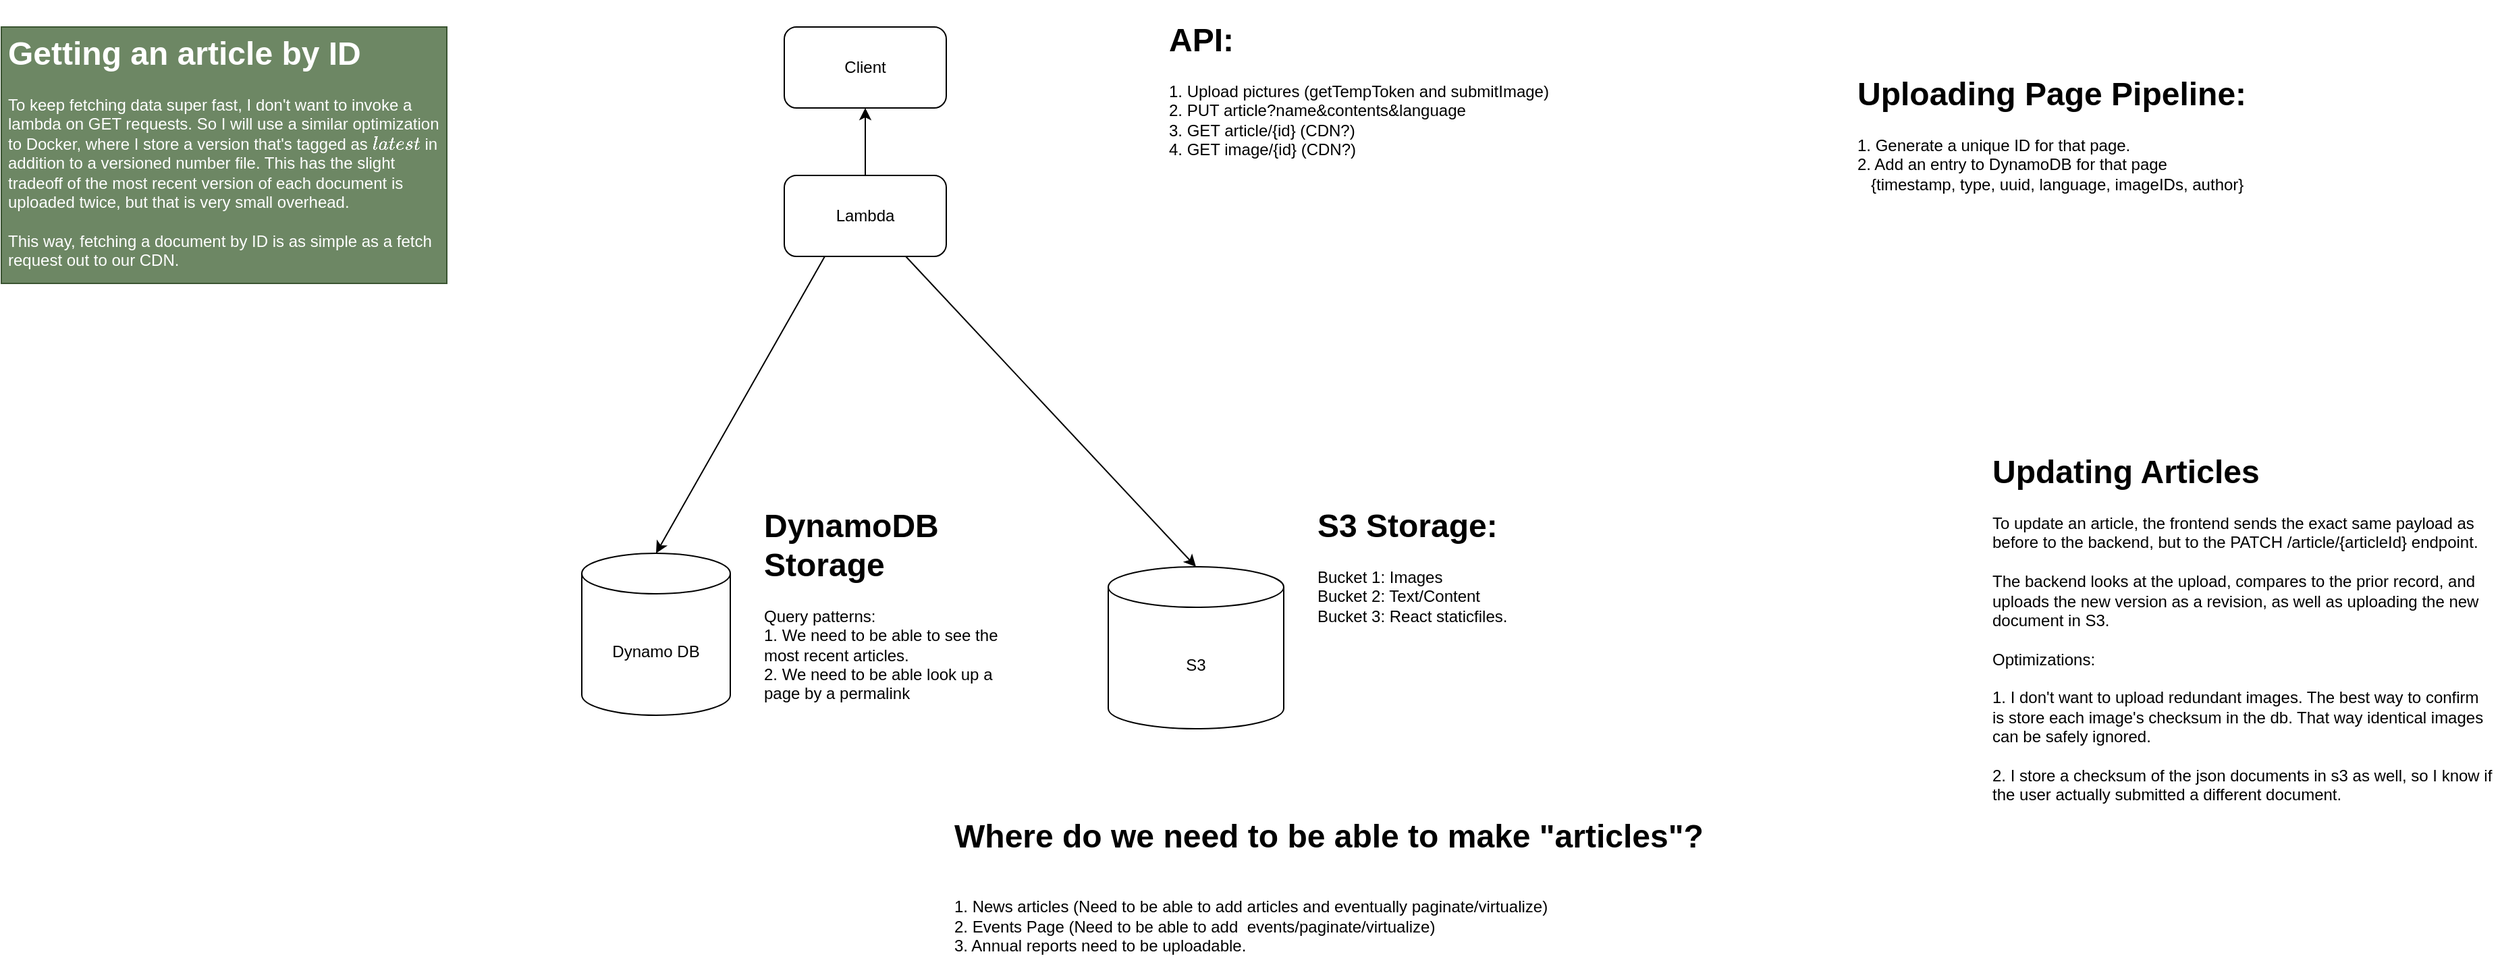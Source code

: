 <mxfile>
    <diagram id="wVsHaVX-7PHN6zivDN5-" name="Page-1">
        <mxGraphModel dx="2220" dy="826" grid="1" gridSize="10" guides="1" tooltips="1" connect="1" arrows="1" fold="1" page="1" pageScale="1" pageWidth="850" pageHeight="1100" math="0" shadow="0">
            <root>
                <mxCell id="0"/>
                <mxCell id="1" parent="0"/>
                <mxCell id="2" value="Client" style="rounded=1;whiteSpace=wrap;html=1;" parent="1" vertex="1">
                    <mxGeometry x="220" y="80" width="120" height="60" as="geometry"/>
                </mxCell>
                <mxCell id="3" value="S3" style="shape=cylinder3;whiteSpace=wrap;html=1;boundedLbl=1;backgroundOutline=1;size=15;" parent="1" vertex="1">
                    <mxGeometry x="460" y="480" width="130" height="120" as="geometry"/>
                </mxCell>
                <mxCell id="4" value="Dynamo DB" style="shape=cylinder3;whiteSpace=wrap;html=1;boundedLbl=1;backgroundOutline=1;size=15;" parent="1" vertex="1">
                    <mxGeometry x="70" y="470" width="110" height="120" as="geometry"/>
                </mxCell>
                <mxCell id="13" style="edgeStyle=none;html=1;exitX=0.5;exitY=0;exitDx=0;exitDy=0;entryX=0.5;entryY=1;entryDx=0;entryDy=0;" parent="1" source="5" target="2" edge="1">
                    <mxGeometry relative="1" as="geometry"/>
                </mxCell>
                <mxCell id="14" style="edgeStyle=none;html=1;exitX=0.25;exitY=1;exitDx=0;exitDy=0;entryX=0.5;entryY=0;entryDx=0;entryDy=0;entryPerimeter=0;" parent="1" source="5" target="4" edge="1">
                    <mxGeometry relative="1" as="geometry"/>
                </mxCell>
                <mxCell id="15" style="edgeStyle=none;html=1;exitX=0.75;exitY=1;exitDx=0;exitDy=0;entryX=0.5;entryY=0;entryDx=0;entryDy=0;entryPerimeter=0;" parent="1" source="5" target="3" edge="1">
                    <mxGeometry relative="1" as="geometry"/>
                </mxCell>
                <mxCell id="5" value="Lambda" style="rounded=1;whiteSpace=wrap;html=1;" parent="1" vertex="1">
                    <mxGeometry x="220" y="190" width="120" height="60" as="geometry"/>
                </mxCell>
                <mxCell id="7" value="&lt;h1&gt;API:&lt;/h1&gt;&lt;div&gt;1. Upload pictures (getTempToken and submitImage)&lt;/div&gt;&lt;div&gt;2. PUT article?name&amp;amp;contents&amp;amp;language&lt;/div&gt;&lt;div&gt;3. GET article/{id} (CDN?)&lt;/div&gt;&lt;div&gt;4. GET image/{id} (CDN?)&lt;/div&gt;" style="text;html=1;strokeColor=none;fillColor=none;spacing=5;spacingTop=-20;whiteSpace=wrap;overflow=hidden;rounded=0;" parent="1" vertex="1">
                    <mxGeometry x="500" y="70" width="350" height="160" as="geometry"/>
                </mxCell>
                <mxCell id="8" value="&lt;h1&gt;S3 Storage:&lt;/h1&gt;&lt;div&gt;Bucket 1: Images&lt;/div&gt;&lt;div&gt;Bucket 2: Text/Content&lt;/div&gt;&lt;div&gt;Bucket 3: React staticfiles.&lt;/div&gt;" style="text;html=1;strokeColor=none;fillColor=none;spacing=5;spacingTop=-20;whiteSpace=wrap;overflow=hidden;rounded=0;" parent="1" vertex="1">
                    <mxGeometry x="610" y="430" width="190" height="120" as="geometry"/>
                </mxCell>
                <mxCell id="9" value="&lt;h1&gt;DynamoDB Storage&lt;/h1&gt;&lt;div&gt;Query patterns:&lt;/div&gt;&lt;div&gt;1. We need to be able to see the most recent articles.&lt;/div&gt;&lt;div&gt;2. We need to be able look up a page by a permalink&lt;/div&gt;" style="text;html=1;strokeColor=none;fillColor=none;spacing=5;spacingTop=-20;whiteSpace=wrap;overflow=hidden;rounded=0;" parent="1" vertex="1">
                    <mxGeometry x="200" y="430" width="190" height="220" as="geometry"/>
                </mxCell>
                <mxCell id="10" value="&lt;h1&gt;Where do we need to be able to make &quot;articles&quot;?&lt;/h1&gt;&lt;div&gt;&lt;br&gt;&lt;/div&gt;&lt;div&gt;1. News articles (Need to be able to add articles and eventually paginate/virtualize)&lt;/div&gt;&lt;div&gt;2. Events Page (Need to be able to add&amp;nbsp; events/paginate/virtualize)&lt;/div&gt;&lt;div&gt;3. Annual reports need to be uploadable.&lt;/div&gt;&lt;div&gt;&lt;br&gt;&lt;/div&gt;&lt;div&gt;Separately, need to be able to inline-edit the other pages.&lt;/div&gt;" style="text;html=1;strokeColor=none;fillColor=none;spacing=5;spacingTop=-20;whiteSpace=wrap;overflow=hidden;rounded=0;" parent="1" vertex="1">
                    <mxGeometry x="341" y="660" width="580" height="120" as="geometry"/>
                </mxCell>
                <mxCell id="12" value="&lt;h1&gt;Uploading Page Pipeline:&lt;/h1&gt;&lt;div&gt;1. Generate a unique ID for that page.&lt;/div&gt;&lt;div&gt;2. Add an entry to DynamoDB for that page&lt;/div&gt;&lt;div&gt;&amp;nbsp; &amp;nbsp;{timestamp, type, uuid, language, imageIDs, author}&lt;/div&gt;" style="text;html=1;strokeColor=none;fillColor=none;spacing=5;spacingTop=-20;whiteSpace=wrap;overflow=hidden;rounded=0;" parent="1" vertex="1">
                    <mxGeometry x="1010" y="110" width="350" height="160" as="geometry"/>
                </mxCell>
                <mxCell id="16" value="&lt;h1&gt;Updating Articles&lt;/h1&gt;&lt;div&gt;To update an article, the frontend sends the exact same payload as before to the backend, but to the PATCH /article/{articleId} endpoint.&lt;/div&gt;&lt;div&gt;&lt;br&gt;&lt;/div&gt;&lt;div&gt;The backend looks at the upload, compares to the prior record, and uploads the new version as a revision, as well as uploading the new document in S3.&lt;/div&gt;&lt;div&gt;&lt;br&gt;&lt;/div&gt;&lt;div&gt;Optimizations:&lt;/div&gt;&lt;div&gt;&lt;br&gt;&lt;/div&gt;&lt;div&gt;1. I don't want to upload redundant images. The best way to confirm is store each image's checksum in the db. That way identical images can be safely ignored.&amp;nbsp;&lt;/div&gt;&lt;div&gt;&lt;br&gt;&lt;/div&gt;&lt;div&gt;2. I store a checksum of the json documents in s3 as well, so I know if the user actually submitted a different document.&lt;/div&gt;" style="text;html=1;strokeColor=none;fillColor=none;spacing=5;spacingTop=-20;whiteSpace=wrap;overflow=hidden;rounded=0;" vertex="1" parent="1">
                    <mxGeometry x="1110" y="390" width="380" height="290" as="geometry"/>
                </mxCell>
                <mxCell id="17" value="&lt;h1&gt;Getting an article by ID&lt;/h1&gt;&lt;div&gt;To keep fetching data super fast, I don't want to invoke a lambda on GET requests. So I will use a similar optimization to Docker, where I store a version that's tagged as `latest` in addition to a versioned number file. This has the slight tradeoff of the most recent version of each document is uploaded twice, but that is very small overhead.&lt;/div&gt;&lt;div&gt;&lt;br&gt;&lt;/div&gt;&lt;div&gt;This way, fetching a document by ID is as simple as a fetch request out to our CDN.&lt;/div&gt;" style="text;html=1;strokeColor=#3A5431;fillColor=#6d8764;spacing=5;spacingTop=-20;whiteSpace=wrap;overflow=hidden;rounded=0;fontColor=#ffffff;" vertex="1" parent="1">
                    <mxGeometry x="-360" y="80" width="330" height="190" as="geometry"/>
                </mxCell>
            </root>
        </mxGraphModel>
    </diagram>
</mxfile>